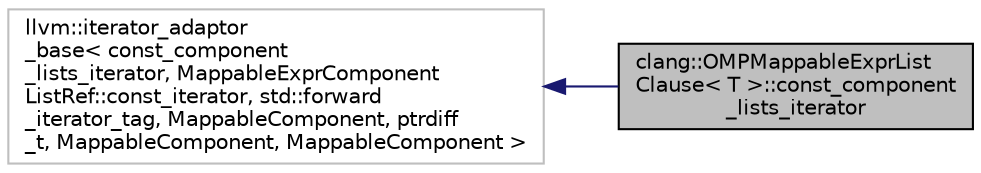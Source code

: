 digraph "clang::OMPMappableExprListClause&lt; T &gt;::const_component_lists_iterator"
{
 // LATEX_PDF_SIZE
  bgcolor="transparent";
  edge [fontname="Helvetica",fontsize="10",labelfontname="Helvetica",labelfontsize="10"];
  node [fontname="Helvetica",fontsize="10",shape=record];
  rankdir="LR";
  Node1 [label="clang::OMPMappableExprList\lClause\< T \>::const_component\l_lists_iterator",height=0.2,width=0.4,color="black", fillcolor="grey75", style="filled", fontcolor="black",tooltip="Iterator that browse the components by lists."];
  Node2 -> Node1 [dir="back",color="midnightblue",fontsize="10",style="solid",fontname="Helvetica"];
  Node2 [label="llvm::iterator_adaptor\l_base\< const_component\l_lists_iterator, MappableExprComponent\lListRef::const_iterator, std::forward\l_iterator_tag, MappableComponent, ptrdiff\l_t, MappableComponent, MappableComponent \>",height=0.2,width=0.4,color="grey75",tooltip=" "];
}
